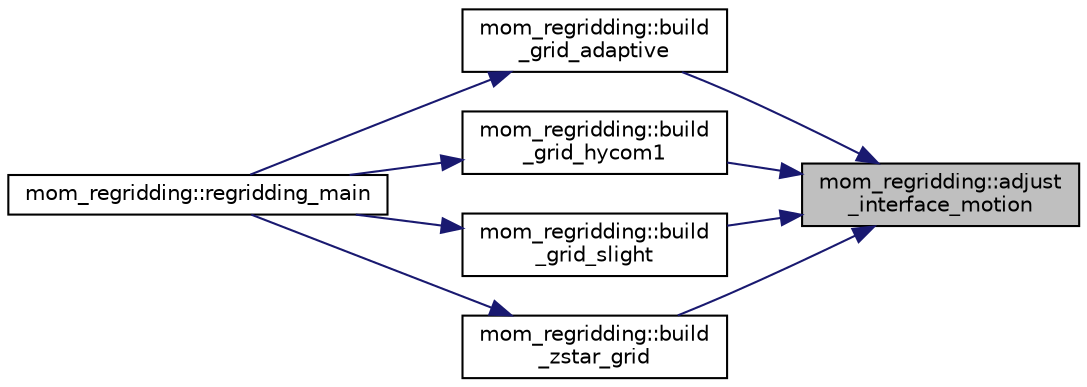 digraph "mom_regridding::adjust_interface_motion"
{
 // INTERACTIVE_SVG=YES
 // LATEX_PDF_SIZE
  edge [fontname="Helvetica",fontsize="10",labelfontname="Helvetica",labelfontsize="10"];
  node [fontname="Helvetica",fontsize="10",shape=record];
  rankdir="RL";
  Node1 [label="mom_regridding::adjust\l_interface_motion",height=0.2,width=0.4,color="black", fillcolor="grey75", style="filled", fontcolor="black",tooltip="Adjust dz_Interface to ensure non-negative future thicknesses."];
  Node1 -> Node2 [dir="back",color="midnightblue",fontsize="10",style="solid",fontname="Helvetica"];
  Node2 [label="mom_regridding::build\l_grid_adaptive",height=0.2,width=0.4,color="black", fillcolor="white", style="filled",URL="$namespacemom__regridding.html#a259fcaa5cdd7c8e38406f9bbc01172e1",tooltip="This subroutine builds an adaptive grid that follows density surfaces where possible,..."];
  Node2 -> Node3 [dir="back",color="midnightblue",fontsize="10",style="solid",fontname="Helvetica"];
  Node3 [label="mom_regridding::regridding_main",height=0.2,width=0.4,color="black", fillcolor="white", style="filled",URL="$namespacemom__regridding.html#ab354fe3423a39fef6f2b66f409b1682c",tooltip="Dispatching regridding routine for orchestrating regridding & remapping."];
  Node1 -> Node4 [dir="back",color="midnightblue",fontsize="10",style="solid",fontname="Helvetica"];
  Node4 [label="mom_regridding::build\l_grid_hycom1",height=0.2,width=0.4,color="black", fillcolor="white", style="filled",URL="$namespacemom__regridding.html#acbb6035a98bdce7e8d2d5a10174c0e22",tooltip="Builds a simple HyCOM-like grid with the deepest location of potential density interpolated from the ..."];
  Node4 -> Node3 [dir="back",color="midnightblue",fontsize="10",style="solid",fontname="Helvetica"];
  Node1 -> Node5 [dir="back",color="midnightblue",fontsize="10",style="solid",fontname="Helvetica"];
  Node5 [label="mom_regridding::build\l_grid_slight",height=0.2,width=0.4,color="black", fillcolor="white", style="filled",URL="$namespacemom__regridding.html#a22774f1202d4e7c7c52154bd00206b01",tooltip="Builds a grid that tracks density interfaces for water that is denser than the surface density plus a..."];
  Node5 -> Node3 [dir="back",color="midnightblue",fontsize="10",style="solid",fontname="Helvetica"];
  Node1 -> Node6 [dir="back",color="midnightblue",fontsize="10",style="solid",fontname="Helvetica"];
  Node6 [label="mom_regridding::build\l_zstar_grid",height=0.2,width=0.4,color="black", fillcolor="white", style="filled",URL="$namespacemom__regridding.html#a55e6873a74355daea004d39c452e0069",tooltip="Builds a z*-ccordinate grid with partial steps (Adcroft and Campin, 2004). z* is defined as z* = (z-e..."];
  Node6 -> Node3 [dir="back",color="midnightblue",fontsize="10",style="solid",fontname="Helvetica"];
}
